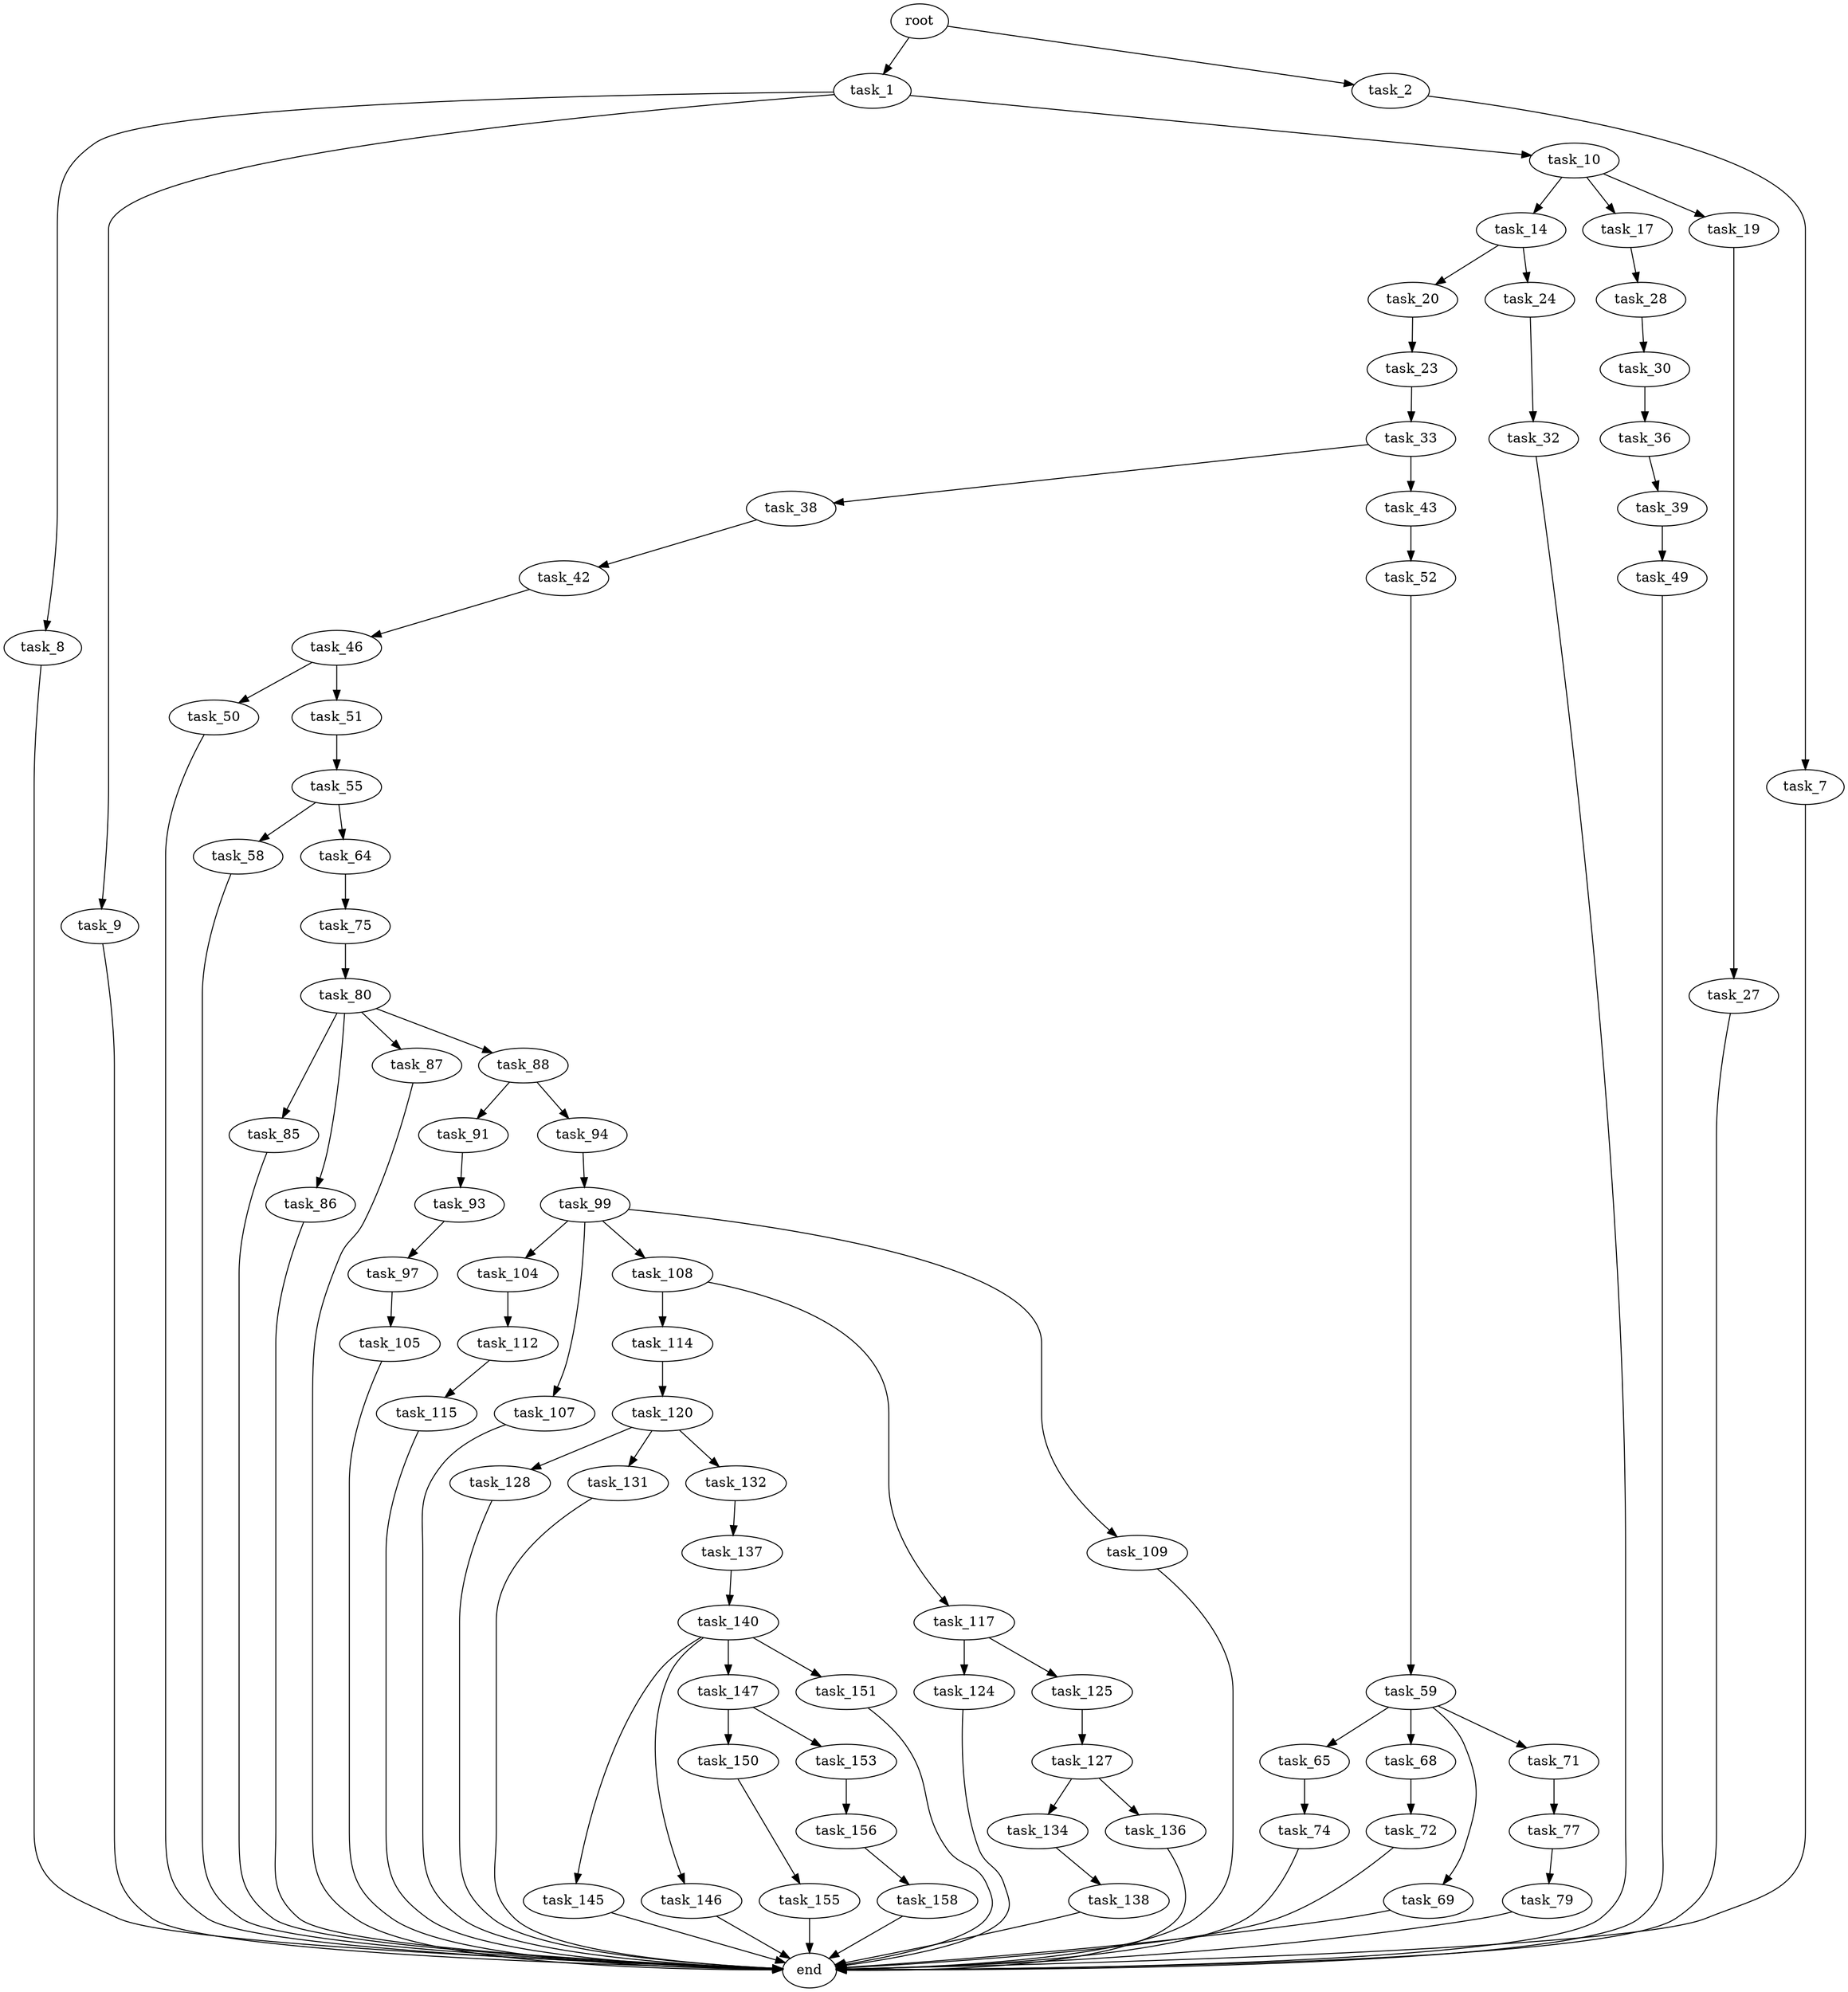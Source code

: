 digraph G {
  root [size="0.000000"];
  task_1 [size="28991029248.000000"];
  task_2 [size="98960293944.000000"];
  task_7 [size="2836869504.000000"];
  task_8 [size="231928233984.000000"];
  task_9 [size="129623652692.000000"];
  task_10 [size="28991029248.000000"];
  task_14 [size="5077598996.000000"];
  task_17 [size="8589934592.000000"];
  task_19 [size="28991029248.000000"];
  task_20 [size="590723411453.000000"];
  task_23 [size="28991029248.000000"];
  task_24 [size="59076194890.000000"];
  task_27 [size="1705104715.000000"];
  task_28 [size="8589934592.000000"];
  task_30 [size="28991029248.000000"];
  task_32 [size="13500416524.000000"];
  task_33 [size="109047853857.000000"];
  task_36 [size="782757789696.000000"];
  task_38 [size="368293445632.000000"];
  task_39 [size="368293445632.000000"];
  task_42 [size="8586282236.000000"];
  task_43 [size="10094244640.000000"];
  task_46 [size="452204540274.000000"];
  task_49 [size="368293445632.000000"];
  task_50 [size="549755813888.000000"];
  task_51 [size="140141794528.000000"];
  task_52 [size="28174663176.000000"];
  task_55 [size="273060877589.000000"];
  task_58 [size="1073741824000.000000"];
  task_59 [size="10075094810.000000"];
  task_64 [size="68719476736.000000"];
  task_65 [size="4571428490.000000"];
  task_68 [size="231928233984.000000"];
  task_69 [size="3681648194.000000"];
  task_71 [size="306162738637.000000"];
  task_72 [size="3054565340.000000"];
  task_74 [size="7572390072.000000"];
  task_75 [size="8589934592.000000"];
  task_77 [size="13369230490.000000"];
  task_79 [size="8579639944.000000"];
  task_80 [size="231928233984.000000"];
  task_85 [size="581467232743.000000"];
  task_86 [size="2061717439.000000"];
  task_87 [size="134217728000.000000"];
  task_88 [size="25723675726.000000"];
  task_91 [size="4490461045.000000"];
  task_93 [size="467207854671.000000"];
  task_94 [size="782757789696.000000"];
  task_97 [size="368293445632.000000"];
  task_99 [size="325578702619.000000"];
  task_104 [size="5366228654.000000"];
  task_105 [size="36561993868.000000"];
  task_107 [size="7370781295.000000"];
  task_108 [size="16606624055.000000"];
  task_109 [size="28991029248.000000"];
  task_112 [size="154008232118.000000"];
  task_114 [size="26772812175.000000"];
  task_115 [size="28991029248.000000"];
  task_117 [size="44990365133.000000"];
  task_120 [size="156794722791.000000"];
  task_124 [size="20277172128.000000"];
  task_125 [size="50364110334.000000"];
  task_127 [size="19606253404.000000"];
  task_128 [size="8589934592.000000"];
  task_131 [size="68719476736.000000"];
  task_132 [size="163239546857.000000"];
  task_134 [size="7878114646.000000"];
  task_136 [size="63829909299.000000"];
  task_137 [size="13074239641.000000"];
  task_138 [size="1348118103519.000000"];
  task_140 [size="133230902571.000000"];
  task_145 [size="31341623293.000000"];
  task_146 [size="24451673513.000000"];
  task_147 [size="68719476736.000000"];
  task_150 [size="1073741824000.000000"];
  task_151 [size="863077214076.000000"];
  task_153 [size="719136134988.000000"];
  task_155 [size="1175559105.000000"];
  task_156 [size="368293445632.000000"];
  task_158 [size="325442492632.000000"];
  end [size="0.000000"];

  root -> task_1 [size="1.000000"];
  root -> task_2 [size="1.000000"];
  task_1 -> task_8 [size="75497472.000000"];
  task_1 -> task_9 [size="75497472.000000"];
  task_1 -> task_10 [size="75497472.000000"];
  task_2 -> task_7 [size="209715200.000000"];
  task_7 -> end [size="1.000000"];
  task_8 -> end [size="1.000000"];
  task_9 -> end [size="1.000000"];
  task_10 -> task_14 [size="75497472.000000"];
  task_10 -> task_17 [size="75497472.000000"];
  task_10 -> task_19 [size="75497472.000000"];
  task_14 -> task_20 [size="134217728.000000"];
  task_14 -> task_24 [size="134217728.000000"];
  task_17 -> task_28 [size="33554432.000000"];
  task_19 -> task_27 [size="75497472.000000"];
  task_20 -> task_23 [size="411041792.000000"];
  task_23 -> task_33 [size="75497472.000000"];
  task_24 -> task_32 [size="134217728.000000"];
  task_27 -> end [size="1.000000"];
  task_28 -> task_30 [size="33554432.000000"];
  task_30 -> task_36 [size="75497472.000000"];
  task_32 -> end [size="1.000000"];
  task_33 -> task_38 [size="209715200.000000"];
  task_33 -> task_43 [size="209715200.000000"];
  task_36 -> task_39 [size="679477248.000000"];
  task_38 -> task_42 [size="411041792.000000"];
  task_39 -> task_49 [size="411041792.000000"];
  task_42 -> task_46 [size="134217728.000000"];
  task_43 -> task_52 [size="838860800.000000"];
  task_46 -> task_50 [size="679477248.000000"];
  task_46 -> task_51 [size="679477248.000000"];
  task_49 -> end [size="1.000000"];
  task_50 -> end [size="1.000000"];
  task_51 -> task_55 [size="301989888.000000"];
  task_52 -> task_59 [size="33554432.000000"];
  task_55 -> task_58 [size="209715200.000000"];
  task_55 -> task_64 [size="209715200.000000"];
  task_58 -> end [size="1.000000"];
  task_59 -> task_65 [size="301989888.000000"];
  task_59 -> task_68 [size="301989888.000000"];
  task_59 -> task_69 [size="301989888.000000"];
  task_59 -> task_71 [size="301989888.000000"];
  task_64 -> task_75 [size="134217728.000000"];
  task_65 -> task_74 [size="209715200.000000"];
  task_68 -> task_72 [size="301989888.000000"];
  task_69 -> end [size="1.000000"];
  task_71 -> task_77 [size="209715200.000000"];
  task_72 -> end [size="1.000000"];
  task_74 -> end [size="1.000000"];
  task_75 -> task_80 [size="33554432.000000"];
  task_77 -> task_79 [size="209715200.000000"];
  task_79 -> end [size="1.000000"];
  task_80 -> task_85 [size="301989888.000000"];
  task_80 -> task_86 [size="301989888.000000"];
  task_80 -> task_87 [size="301989888.000000"];
  task_80 -> task_88 [size="301989888.000000"];
  task_85 -> end [size="1.000000"];
  task_86 -> end [size="1.000000"];
  task_87 -> end [size="1.000000"];
  task_88 -> task_91 [size="838860800.000000"];
  task_88 -> task_94 [size="838860800.000000"];
  task_91 -> task_93 [size="536870912.000000"];
  task_93 -> task_97 [size="536870912.000000"];
  task_94 -> task_99 [size="679477248.000000"];
  task_97 -> task_105 [size="411041792.000000"];
  task_99 -> task_104 [size="411041792.000000"];
  task_99 -> task_107 [size="411041792.000000"];
  task_99 -> task_108 [size="411041792.000000"];
  task_99 -> task_109 [size="411041792.000000"];
  task_104 -> task_112 [size="536870912.000000"];
  task_105 -> end [size="1.000000"];
  task_107 -> end [size="1.000000"];
  task_108 -> task_114 [size="301989888.000000"];
  task_108 -> task_117 [size="301989888.000000"];
  task_109 -> end [size="1.000000"];
  task_112 -> task_115 [size="134217728.000000"];
  task_114 -> task_120 [size="33554432.000000"];
  task_115 -> end [size="1.000000"];
  task_117 -> task_124 [size="33554432.000000"];
  task_117 -> task_125 [size="33554432.000000"];
  task_120 -> task_128 [size="209715200.000000"];
  task_120 -> task_131 [size="209715200.000000"];
  task_120 -> task_132 [size="209715200.000000"];
  task_124 -> end [size="1.000000"];
  task_125 -> task_127 [size="75497472.000000"];
  task_127 -> task_134 [size="411041792.000000"];
  task_127 -> task_136 [size="411041792.000000"];
  task_128 -> end [size="1.000000"];
  task_131 -> end [size="1.000000"];
  task_132 -> task_137 [size="134217728.000000"];
  task_134 -> task_138 [size="134217728.000000"];
  task_136 -> end [size="1.000000"];
  task_137 -> task_140 [size="209715200.000000"];
  task_138 -> end [size="1.000000"];
  task_140 -> task_145 [size="134217728.000000"];
  task_140 -> task_146 [size="134217728.000000"];
  task_140 -> task_147 [size="134217728.000000"];
  task_140 -> task_151 [size="134217728.000000"];
  task_145 -> end [size="1.000000"];
  task_146 -> end [size="1.000000"];
  task_147 -> task_150 [size="134217728.000000"];
  task_147 -> task_153 [size="134217728.000000"];
  task_150 -> task_155 [size="838860800.000000"];
  task_151 -> end [size="1.000000"];
  task_153 -> task_156 [size="536870912.000000"];
  task_155 -> end [size="1.000000"];
  task_156 -> task_158 [size="411041792.000000"];
  task_158 -> end [size="1.000000"];
}
